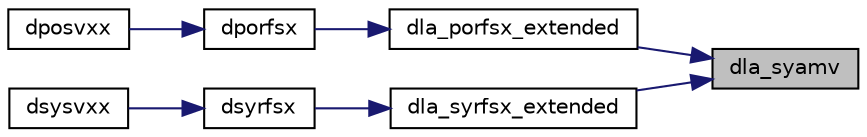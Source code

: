 digraph "dla_syamv"
{
 // LATEX_PDF_SIZE
  edge [fontname="Helvetica",fontsize="10",labelfontname="Helvetica",labelfontsize="10"];
  node [fontname="Helvetica",fontsize="10",shape=record];
  rankdir="RL";
  Node1 [label="dla_syamv",height=0.2,width=0.4,color="black", fillcolor="grey75", style="filled", fontcolor="black",tooltip="DLA_SYAMV computes a matrix-vector product using a symmetric indefinite matrix to calculate error bou..."];
  Node1 -> Node2 [dir="back",color="midnightblue",fontsize="10",style="solid",fontname="Helvetica"];
  Node2 [label="dla_porfsx_extended",height=0.2,width=0.4,color="black", fillcolor="white", style="filled",URL="$dla__porfsx__extended_8f.html#a1f04f8900d0a841afb32c0b60535ff7b",tooltip="DLA_PORFSX_EXTENDED improves the computed solution to a system of linear equations for symmetric or H..."];
  Node2 -> Node3 [dir="back",color="midnightblue",fontsize="10",style="solid",fontname="Helvetica"];
  Node3 [label="dporfsx",height=0.2,width=0.4,color="black", fillcolor="white", style="filled",URL="$dporfsx_8f.html#a4285835f23c2c12a427d63d29251251d",tooltip="DPORFSX"];
  Node3 -> Node4 [dir="back",color="midnightblue",fontsize="10",style="solid",fontname="Helvetica"];
  Node4 [label="dposvxx",height=0.2,width=0.4,color="black", fillcolor="white", style="filled",URL="$dposvxx_8f.html#a423141487077727ec3bc52edd1fccd44",tooltip="DPOSVXX computes the solution to system of linear equations A * X = B for PO matrices"];
  Node1 -> Node5 [dir="back",color="midnightblue",fontsize="10",style="solid",fontname="Helvetica"];
  Node5 [label="dla_syrfsx_extended",height=0.2,width=0.4,color="black", fillcolor="white", style="filled",URL="$dla__syrfsx__extended_8f.html#a1e55bc8b68a504435bc9a70cb0dcdb02",tooltip="DLA_SYRFSX_EXTENDED improves the computed solution to a system of linear equations for symmetric inde..."];
  Node5 -> Node6 [dir="back",color="midnightblue",fontsize="10",style="solid",fontname="Helvetica"];
  Node6 [label="dsyrfsx",height=0.2,width=0.4,color="black", fillcolor="white", style="filled",URL="$dsyrfsx_8f.html#a84668c103a35ee6233d8270a17b1ee52",tooltip="DSYRFSX"];
  Node6 -> Node7 [dir="back",color="midnightblue",fontsize="10",style="solid",fontname="Helvetica"];
  Node7 [label="dsysvxx",height=0.2,width=0.4,color="black", fillcolor="white", style="filled",URL="$dsysvxx_8f.html#a1891fac0c928034e0c0396aa3d30f8f3",tooltip="DSYSVXX"];
}
